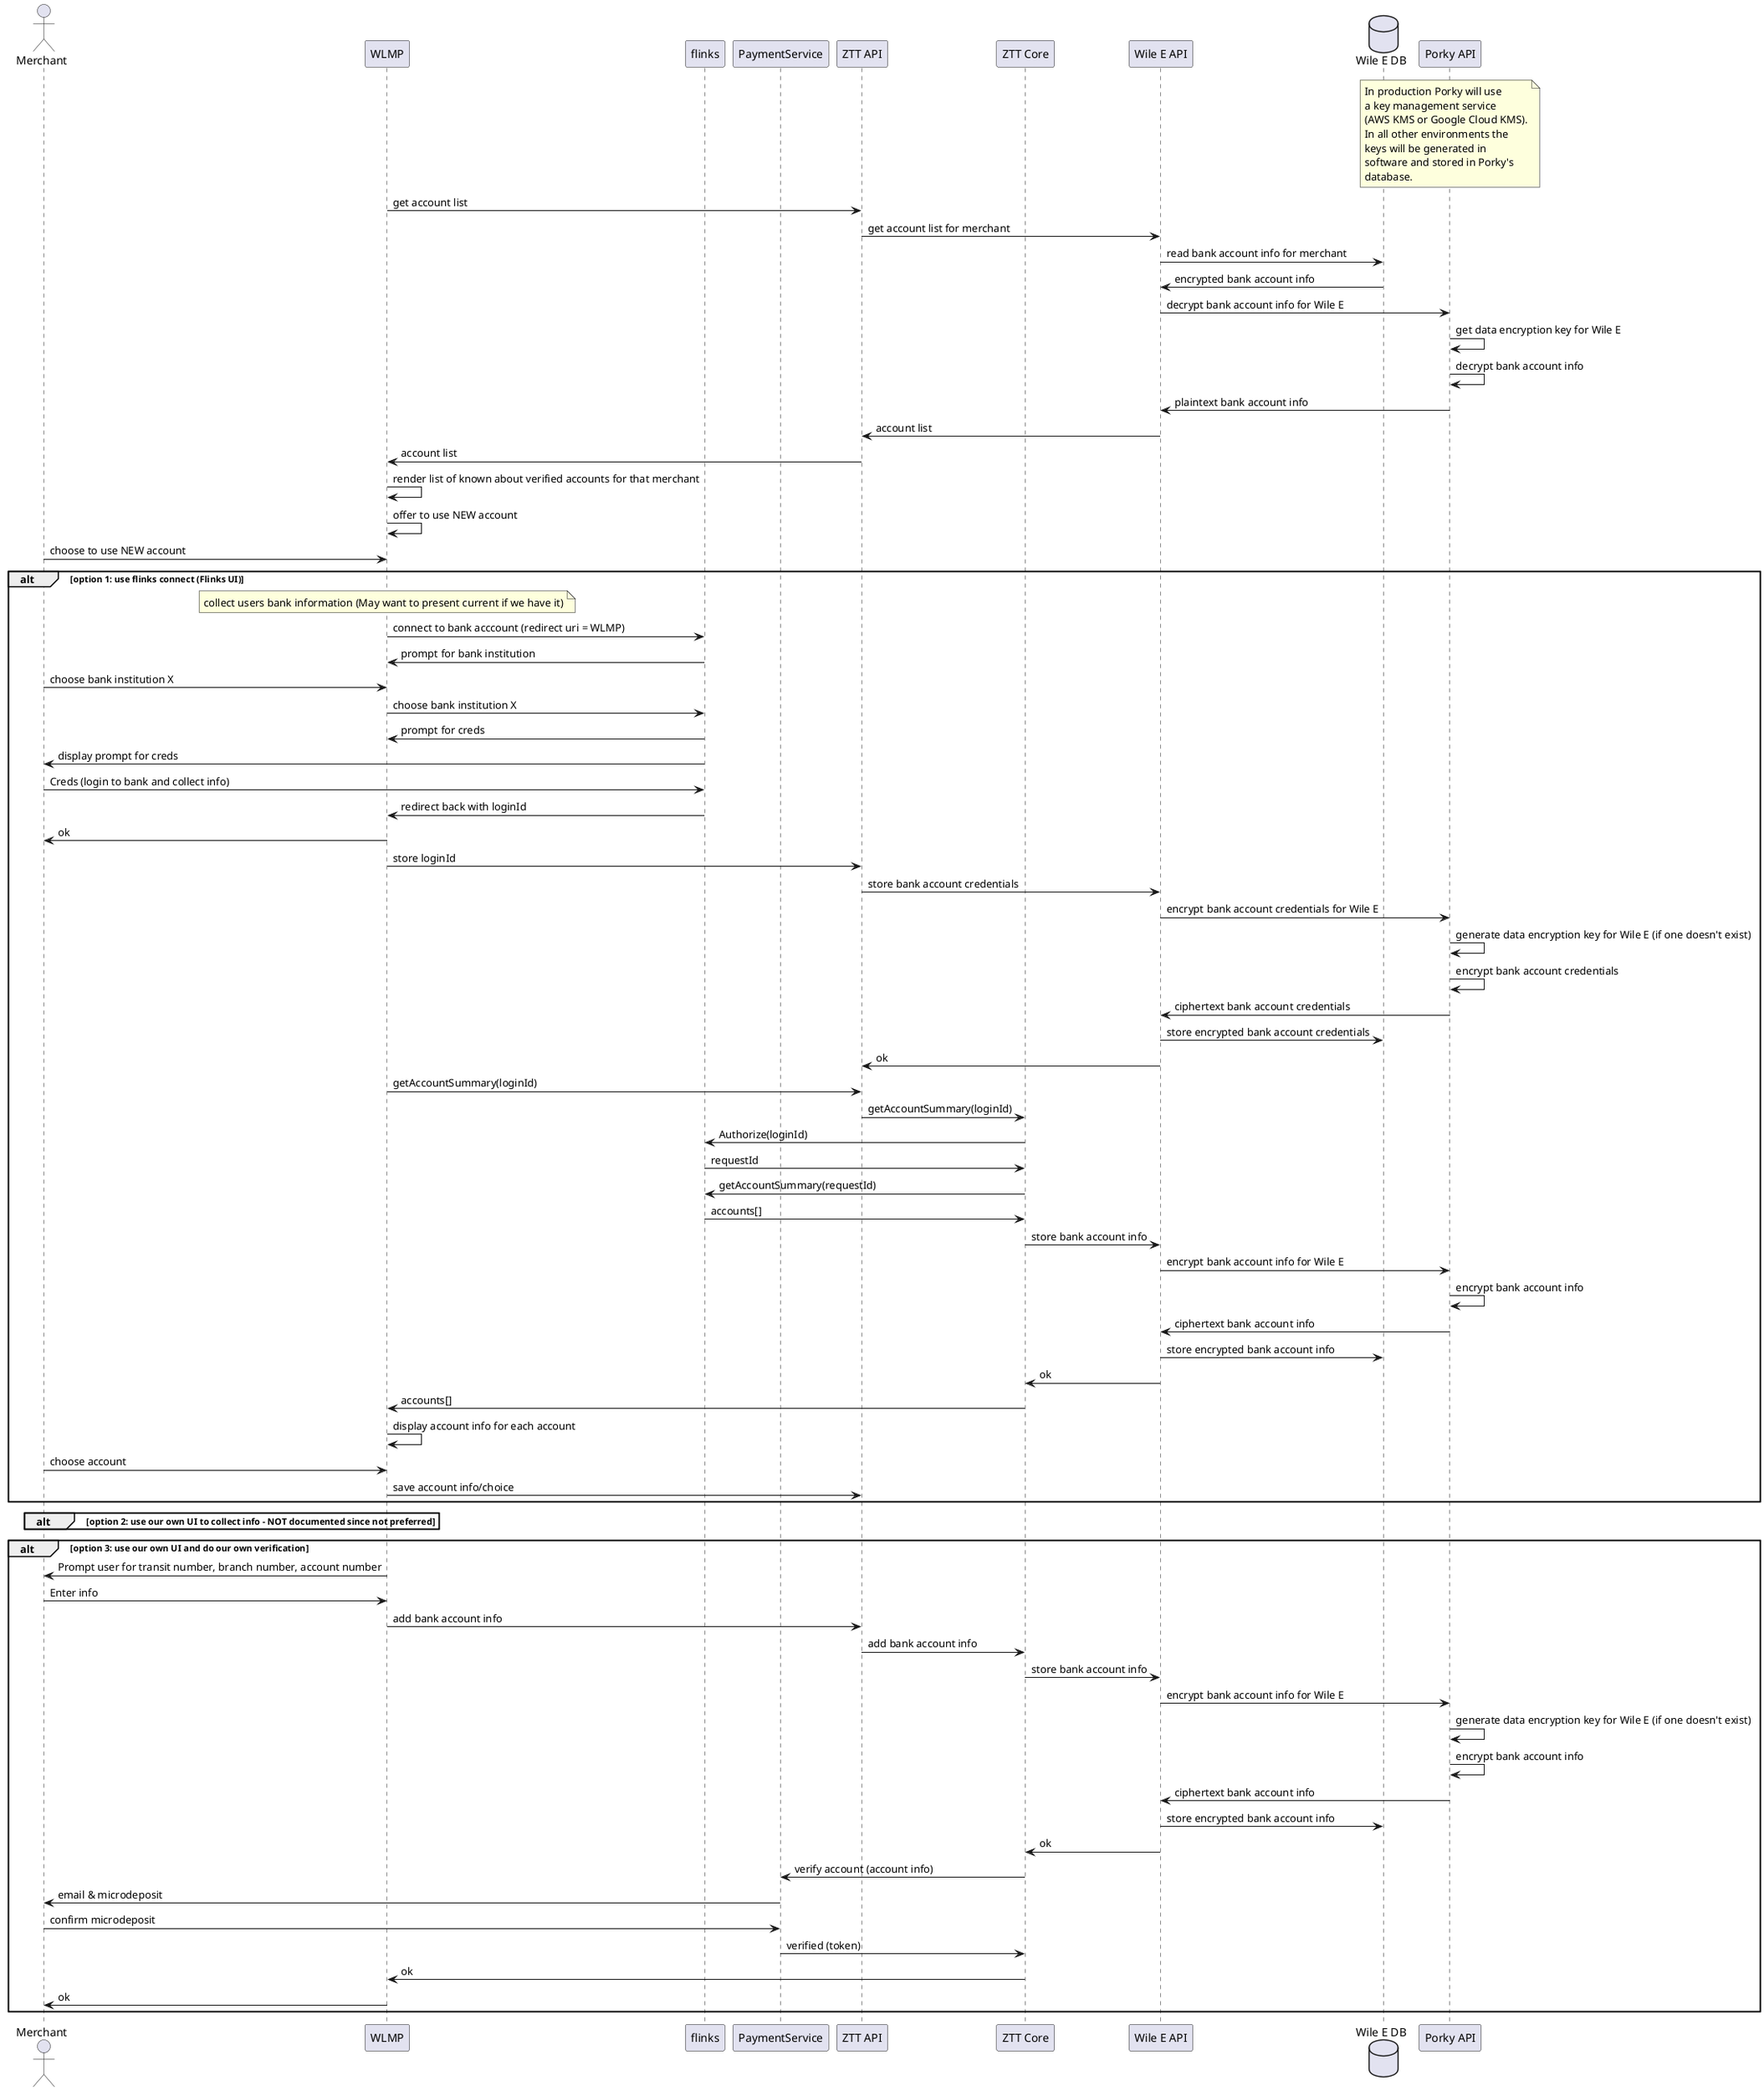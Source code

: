 @startuml
actor Merchant
participant WLMP
participant flinks
participant PaymentService
participant "ZTT API" as API
participant "ZTT Core" as ZTT
participant "Wile E API" as WileeAPI
database "Wile E DB" as WileeDB
participant "Porky API" as PorkyAPI

note over PorkyAPI
  In production Porky will use
  a key management service
  (AWS KMS or Google Cloud KMS).
  In all other environments the
  keys will be generated in
  software and stored in Porky's
  database.
end note

WLMP -> API : get account list
API -> WileeAPI : get account list for merchant
WileeAPI -> WileeDB: read bank account info for merchant
WileeDB -> WileeAPI: encrypted bank account info
WileeAPI -> PorkyAPI: decrypt bank account info for Wile E
PorkyAPI -> PorkyAPI: get data encryption key for Wile E
PorkyAPI -> PorkyAPI: decrypt bank account info
PorkyAPI -> WileeAPI: plaintext bank account info
WileeAPI -> API: account list
API -> WLMP : account list
WLMP -> WLMP : render list of known about verified accounts for that merchant
WLMP -> WLMP : offer to use NEW account
Merchant -> WLMP : choose to use NEW account
alt option 1: use flinks connect (Flinks UI)
note over WLMP : collect users bank information (May want to present current if we have it)
WLMP -> flinks : connect to bank acccount (redirect uri = WLMP)
flinks -> WLMP : prompt for bank institution
Merchant -> WLMP : choose bank institution X
WLMP -> flinks : choose bank institution X
flinks -> WLMP : prompt for creds
flinks -> Merchant : display prompt for creds
Merchant -> flinks : Creds (login to bank and collect info)
flinks -> WLMP : redirect back with loginId
WLMP -> Merchant : ok
WLMP -> API : store loginId
API -> WileeAPI : store bank account credentials
WileeAPI -> PorkyAPI : encrypt bank account credentials for Wile E
PorkyAPI -> PorkyAPI: generate data encryption key for Wile E (if one doesn't exist)
PorkyAPI -> PorkyAPI: encrypt bank account credentials
PorkyAPI -> WileeAPI: ciphertext bank account credentials
WileeAPI -> WileeDB: store encrypted bank account credentials
WileeAPI -> API: ok
WLMP -> API : getAccountSummary(loginId)
API -> ZTT : getAccountSummary(loginId)
ZTT -> flinks : Authorize(loginId)
flinks -> ZTT : requestId
ZTT -> flinks : getAccountSummary(requestId)
flinks -> ZTT : accounts[]
ZTT -> WileeAPI: store bank account info
WileeAPI -> PorkyAPI : encrypt bank account info for Wile E
PorkyAPI -> PorkyAPI: encrypt bank account info
PorkyAPI -> WileeAPI: ciphertext bank account info
WileeAPI -> WileeDB: store encrypted bank account info
WileeAPI -> ZTT: ok
ZTT -> WLMP : accounts[]
WLMP -> WLMP : display account info for each account
Merchant -> WLMP : choose account
WLMP -> API : save account info/choice
end

alt option 2: use our own UI to collect info - NOT documented since not preferred

end

alt option 3: use our own UI and do our own verification
WLMP -> Merchant: Prompt user for transit number, branch number, account number
Merchant -> WLMP : Enter info
WLMP -> API : add bank account info
API -> ZTT : add bank account info
ZTT -> WileeAPI : store bank account info
WileeAPI -> PorkyAPI : encrypt bank account info for Wile E
PorkyAPI -> PorkyAPI : generate data encryption key for Wile E (if one doesn't exist)
PorkyAPI -> PorkyAPI : encrypt bank account info
PorkyAPI -> WileeAPI : ciphertext bank account info
WileeAPI -> WileeDB : store encrypted bank account info
WileeAPI -> ZTT : ok
ZTT -> PaymentService : verify account (account info)
PaymentService -> Merchant: email & microdeposit
Merchant -> PaymentService: confirm microdeposit
PaymentService -> ZTT : verified (token)
ZTT -> WLMP : ok
WLMP -> Merchant: ok
end

@enduml

